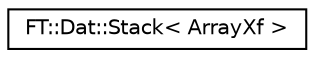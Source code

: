 digraph "Graphical Class Hierarchy"
{
 // LATEX_PDF_SIZE
  edge [fontname="Helvetica",fontsize="10",labelfontname="Helvetica",labelfontsize="10"];
  node [fontname="Helvetica",fontsize="10",shape=record];
  rankdir="LR";
  Node0 [label="FT::Dat::Stack\< ArrayXf \>",height=0.2,width=0.4,color="black", fillcolor="white", style="filled",URL="$d8/d30/classFT_1_1Dat_1_1Stack.html",tooltip=" "];
}

